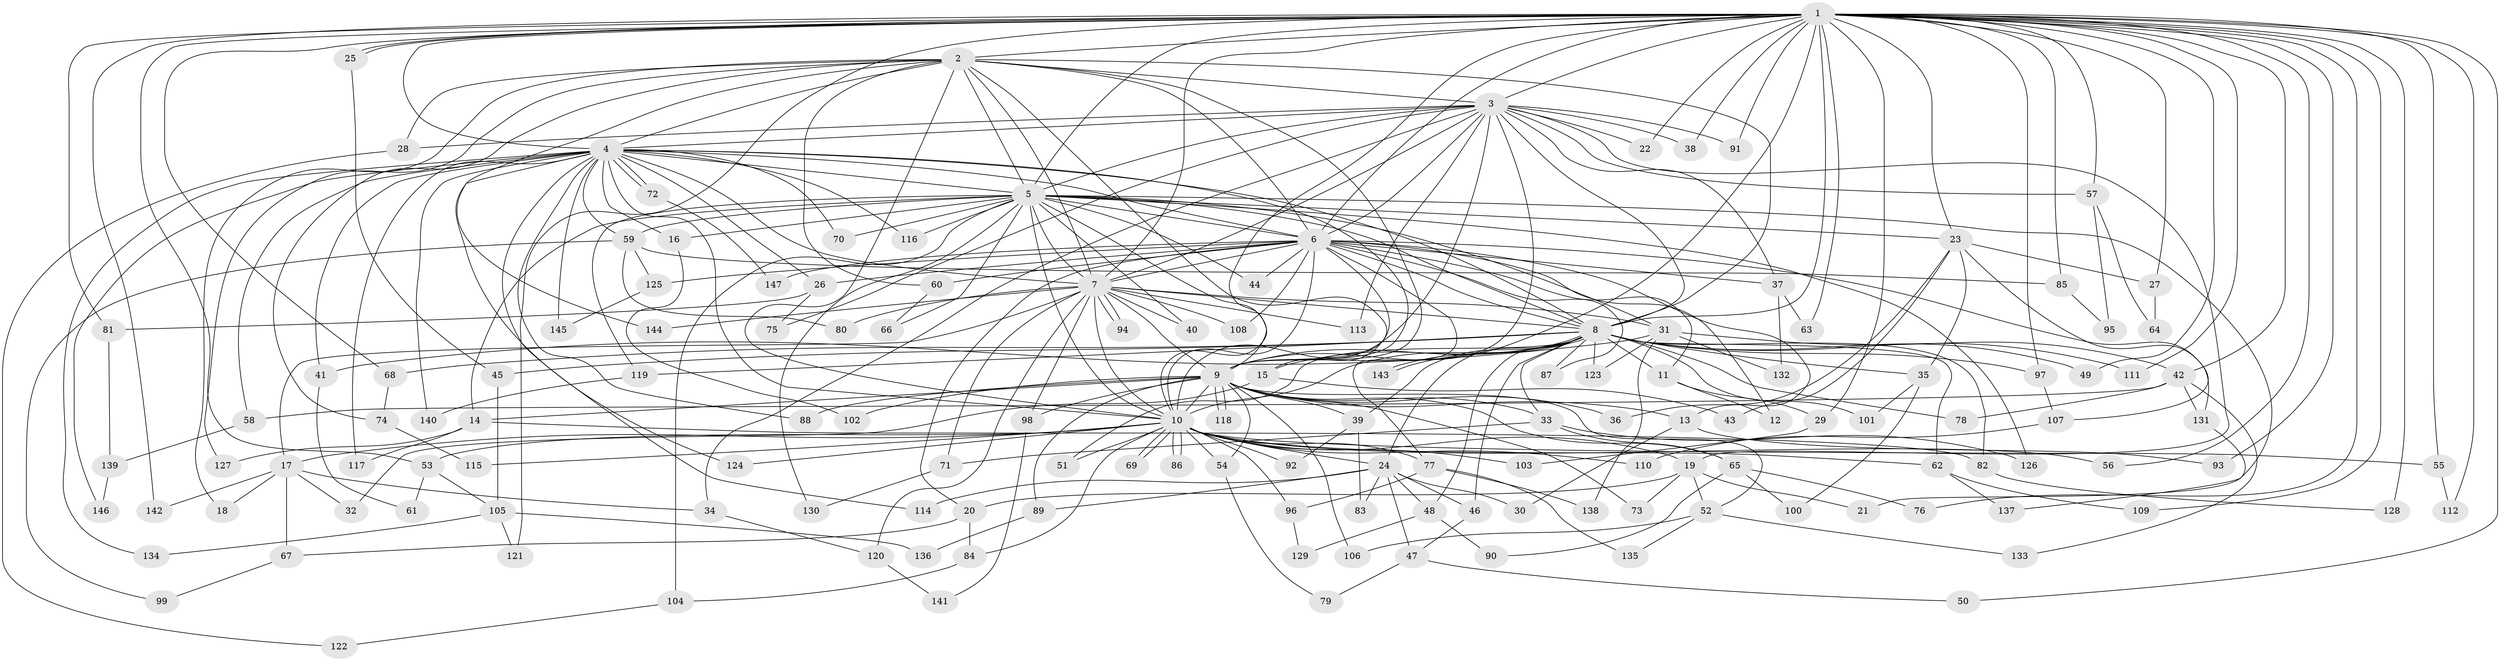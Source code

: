 // Generated by graph-tools (version 1.1) at 2025/35/03/09/25 02:35:13]
// undirected, 147 vertices, 319 edges
graph export_dot {
graph [start="1"]
  node [color=gray90,style=filled];
  1;
  2;
  3;
  4;
  5;
  6;
  7;
  8;
  9;
  10;
  11;
  12;
  13;
  14;
  15;
  16;
  17;
  18;
  19;
  20;
  21;
  22;
  23;
  24;
  25;
  26;
  27;
  28;
  29;
  30;
  31;
  32;
  33;
  34;
  35;
  36;
  37;
  38;
  39;
  40;
  41;
  42;
  43;
  44;
  45;
  46;
  47;
  48;
  49;
  50;
  51;
  52;
  53;
  54;
  55;
  56;
  57;
  58;
  59;
  60;
  61;
  62;
  63;
  64;
  65;
  66;
  67;
  68;
  69;
  70;
  71;
  72;
  73;
  74;
  75;
  76;
  77;
  78;
  79;
  80;
  81;
  82;
  83;
  84;
  85;
  86;
  87;
  88;
  89;
  90;
  91;
  92;
  93;
  94;
  95;
  96;
  97;
  98;
  99;
  100;
  101;
  102;
  103;
  104;
  105;
  106;
  107;
  108;
  109;
  110;
  111;
  112;
  113;
  114;
  115;
  116;
  117;
  118;
  119;
  120;
  121;
  122;
  123;
  124;
  125;
  126;
  127;
  128;
  129;
  130;
  131;
  132;
  133;
  134;
  135;
  136;
  137;
  138;
  139;
  140;
  141;
  142;
  143;
  144;
  145;
  146;
  147;
  1 -- 2;
  1 -- 3;
  1 -- 4;
  1 -- 5;
  1 -- 6;
  1 -- 7;
  1 -- 8;
  1 -- 9;
  1 -- 10;
  1 -- 22;
  1 -- 23;
  1 -- 25;
  1 -- 25;
  1 -- 27;
  1 -- 29;
  1 -- 38;
  1 -- 42;
  1 -- 49;
  1 -- 50;
  1 -- 53;
  1 -- 55;
  1 -- 56;
  1 -- 57;
  1 -- 63;
  1 -- 68;
  1 -- 76;
  1 -- 81;
  1 -- 85;
  1 -- 91;
  1 -- 93;
  1 -- 97;
  1 -- 109;
  1 -- 111;
  1 -- 112;
  1 -- 121;
  1 -- 128;
  1 -- 142;
  2 -- 3;
  2 -- 4;
  2 -- 5;
  2 -- 6;
  2 -- 7;
  2 -- 8;
  2 -- 9;
  2 -- 10;
  2 -- 15;
  2 -- 18;
  2 -- 28;
  2 -- 60;
  2 -- 74;
  2 -- 127;
  2 -- 144;
  3 -- 4;
  3 -- 5;
  3 -- 6;
  3 -- 7;
  3 -- 8;
  3 -- 9;
  3 -- 10;
  3 -- 19;
  3 -- 22;
  3 -- 28;
  3 -- 34;
  3 -- 37;
  3 -- 38;
  3 -- 57;
  3 -- 75;
  3 -- 91;
  3 -- 113;
  4 -- 5;
  4 -- 6;
  4 -- 7;
  4 -- 8;
  4 -- 9;
  4 -- 10;
  4 -- 16;
  4 -- 26;
  4 -- 41;
  4 -- 58;
  4 -- 59;
  4 -- 70;
  4 -- 72;
  4 -- 72;
  4 -- 88;
  4 -- 114;
  4 -- 116;
  4 -- 117;
  4 -- 124;
  4 -- 134;
  4 -- 140;
  4 -- 145;
  4 -- 146;
  5 -- 6;
  5 -- 7;
  5 -- 8;
  5 -- 9;
  5 -- 10;
  5 -- 14;
  5 -- 16;
  5 -- 21;
  5 -- 23;
  5 -- 31;
  5 -- 40;
  5 -- 44;
  5 -- 59;
  5 -- 66;
  5 -- 70;
  5 -- 104;
  5 -- 116;
  5 -- 119;
  5 -- 126;
  5 -- 130;
  6 -- 7;
  6 -- 8;
  6 -- 9;
  6 -- 10;
  6 -- 11;
  6 -- 12;
  6 -- 13;
  6 -- 20;
  6 -- 26;
  6 -- 37;
  6 -- 44;
  6 -- 60;
  6 -- 77;
  6 -- 87;
  6 -- 108;
  6 -- 125;
  6 -- 131;
  6 -- 147;
  7 -- 8;
  7 -- 9;
  7 -- 10;
  7 -- 17;
  7 -- 31;
  7 -- 40;
  7 -- 71;
  7 -- 80;
  7 -- 94;
  7 -- 94;
  7 -- 98;
  7 -- 108;
  7 -- 113;
  7 -- 120;
  7 -- 144;
  8 -- 9;
  8 -- 10;
  8 -- 11;
  8 -- 15;
  8 -- 24;
  8 -- 33;
  8 -- 35;
  8 -- 39;
  8 -- 45;
  8 -- 46;
  8 -- 48;
  8 -- 49;
  8 -- 51;
  8 -- 62;
  8 -- 68;
  8 -- 78;
  8 -- 82;
  8 -- 87;
  8 -- 97;
  8 -- 101;
  8 -- 111;
  8 -- 119;
  8 -- 123;
  8 -- 143;
  8 -- 143;
  9 -- 10;
  9 -- 13;
  9 -- 14;
  9 -- 33;
  9 -- 36;
  9 -- 39;
  9 -- 52;
  9 -- 54;
  9 -- 65;
  9 -- 73;
  9 -- 88;
  9 -- 89;
  9 -- 98;
  9 -- 102;
  9 -- 106;
  9 -- 118;
  9 -- 118;
  10 -- 17;
  10 -- 19;
  10 -- 24;
  10 -- 51;
  10 -- 53;
  10 -- 54;
  10 -- 55;
  10 -- 56;
  10 -- 62;
  10 -- 69;
  10 -- 69;
  10 -- 77;
  10 -- 84;
  10 -- 86;
  10 -- 86;
  10 -- 92;
  10 -- 96;
  10 -- 103;
  10 -- 110;
  10 -- 115;
  10 -- 124;
  11 -- 12;
  11 -- 29;
  13 -- 30;
  13 -- 93;
  14 -- 82;
  14 -- 117;
  14 -- 127;
  15 -- 32;
  15 -- 43;
  16 -- 102;
  17 -- 18;
  17 -- 32;
  17 -- 34;
  17 -- 67;
  17 -- 142;
  19 -- 20;
  19 -- 21;
  19 -- 52;
  19 -- 73;
  20 -- 67;
  20 -- 84;
  23 -- 27;
  23 -- 35;
  23 -- 36;
  23 -- 43;
  23 -- 107;
  24 -- 30;
  24 -- 46;
  24 -- 47;
  24 -- 48;
  24 -- 83;
  24 -- 89;
  24 -- 114;
  25 -- 45;
  26 -- 75;
  26 -- 81;
  27 -- 64;
  28 -- 122;
  29 -- 103;
  31 -- 41;
  31 -- 42;
  31 -- 123;
  31 -- 132;
  31 -- 138;
  33 -- 65;
  33 -- 71;
  33 -- 126;
  34 -- 120;
  35 -- 100;
  35 -- 101;
  37 -- 63;
  37 -- 132;
  39 -- 83;
  39 -- 92;
  41 -- 61;
  42 -- 58;
  42 -- 78;
  42 -- 131;
  42 -- 133;
  45 -- 105;
  46 -- 47;
  47 -- 50;
  47 -- 79;
  48 -- 90;
  48 -- 129;
  52 -- 106;
  52 -- 133;
  52 -- 135;
  53 -- 61;
  53 -- 105;
  54 -- 79;
  55 -- 112;
  57 -- 64;
  57 -- 95;
  58 -- 139;
  59 -- 80;
  59 -- 85;
  59 -- 99;
  59 -- 125;
  60 -- 66;
  62 -- 109;
  62 -- 137;
  65 -- 76;
  65 -- 90;
  65 -- 100;
  67 -- 99;
  68 -- 74;
  71 -- 130;
  72 -- 147;
  74 -- 115;
  77 -- 96;
  77 -- 135;
  77 -- 138;
  81 -- 139;
  82 -- 128;
  84 -- 104;
  85 -- 95;
  89 -- 136;
  96 -- 129;
  97 -- 107;
  98 -- 141;
  104 -- 122;
  105 -- 121;
  105 -- 134;
  105 -- 136;
  107 -- 110;
  119 -- 140;
  120 -- 141;
  125 -- 145;
  131 -- 137;
  139 -- 146;
}
